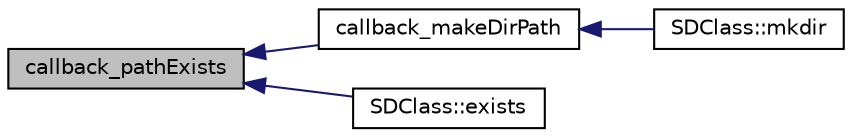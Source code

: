 digraph "callback_pathExists"
{
  edge [fontname="Helvetica",fontsize="10",labelfontname="Helvetica",labelfontsize="10"];
  node [fontname="Helvetica",fontsize="10",shape=record];
  rankdir="LR";
  Node1 [label="callback_pathExists",height=0.2,width=0.4,color="black", fillcolor="grey75", style="filled", fontcolor="black"];
  Node1 -> Node2 [dir="back",color="midnightblue",fontsize="10",style="solid",fontname="Helvetica"];
  Node2 [label="callback_makeDirPath",height=0.2,width=0.4,color="black", fillcolor="white", style="filled",URL="$_s_d_8cpp.html#ae99d6b24a241365205376a0b35c9899d"];
  Node2 -> Node3 [dir="back",color="midnightblue",fontsize="10",style="solid",fontname="Helvetica"];
  Node3 [label="SDClass::mkdir",height=0.2,width=0.4,color="black", fillcolor="white", style="filled",URL="$class_s_d_class.html#adb5edef260fcd12f2cc1e516d4d3b4a6"];
  Node1 -> Node4 [dir="back",color="midnightblue",fontsize="10",style="solid",fontname="Helvetica"];
  Node4 [label="SDClass::exists",height=0.2,width=0.4,color="black", fillcolor="white", style="filled",URL="$class_s_d_class.html#a0d9347b5446756f7f4dee9dd0c93fe5d"];
}
